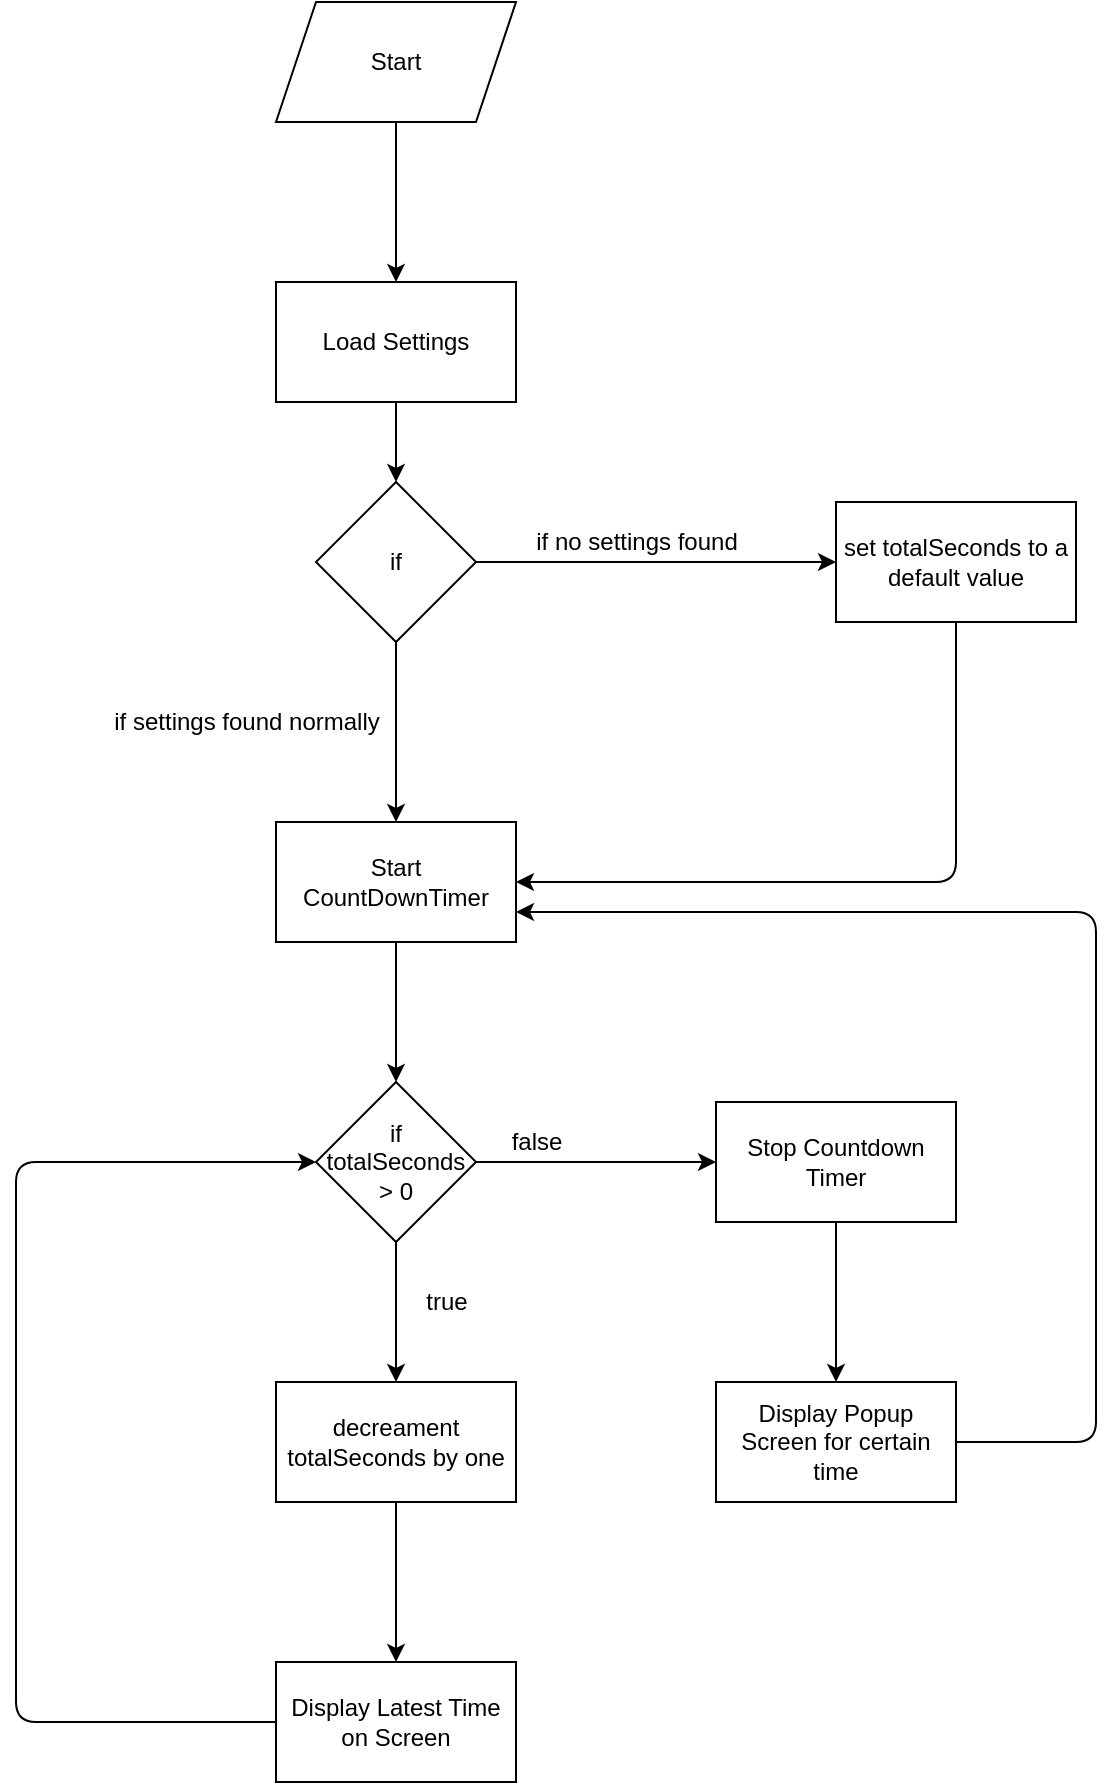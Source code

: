<mxfile>
    <diagram id="OU0m4c5NlsAq6iURH2U5" name="Page-1">
        <mxGraphModel dx="990" dy="566" grid="1" gridSize="10" guides="1" tooltips="1" connect="1" arrows="1" fold="1" page="1" pageScale="1" pageWidth="850" pageHeight="1100" math="0" shadow="0">
            <root>
                <mxCell id="0"/>
                <mxCell id="1" parent="0"/>
                <mxCell id="11" value="" style="edgeStyle=none;html=1;" edge="1" parent="1" source="9" target="10">
                    <mxGeometry relative="1" as="geometry"/>
                </mxCell>
                <mxCell id="9" value="Start" style="shape=parallelogram;perimeter=parallelogramPerimeter;whiteSpace=wrap;html=1;fixedSize=1;" vertex="1" parent="1">
                    <mxGeometry x="360" y="10" width="120" height="60" as="geometry"/>
                </mxCell>
                <mxCell id="13" value="" style="edgeStyle=none;html=1;" edge="1" parent="1" source="10" target="14">
                    <mxGeometry relative="1" as="geometry">
                        <mxPoint x="420" y="290" as="targetPoint"/>
                    </mxGeometry>
                </mxCell>
                <mxCell id="10" value="Load Settings" style="whiteSpace=wrap;html=1;" vertex="1" parent="1">
                    <mxGeometry x="360" y="150" width="120" height="60" as="geometry"/>
                </mxCell>
                <mxCell id="15" style="edgeStyle=none;html=1;" edge="1" parent="1" source="14" target="16">
                    <mxGeometry relative="1" as="geometry">
                        <mxPoint x="590" y="290" as="targetPoint"/>
                    </mxGeometry>
                </mxCell>
                <mxCell id="19" value="" style="edgeStyle=none;html=1;" edge="1" parent="1" source="14" target="18">
                    <mxGeometry relative="1" as="geometry"/>
                </mxCell>
                <mxCell id="14" value="if" style="rhombus;whiteSpace=wrap;html=1;" vertex="1" parent="1">
                    <mxGeometry x="380" y="250" width="80" height="80" as="geometry"/>
                </mxCell>
                <mxCell id="21" style="edgeStyle=none;html=1;entryX=1;entryY=0.5;entryDx=0;entryDy=0;" edge="1" parent="1" source="16" target="18">
                    <mxGeometry relative="1" as="geometry">
                        <Array as="points">
                            <mxPoint x="700" y="450"/>
                        </Array>
                    </mxGeometry>
                </mxCell>
                <mxCell id="16" value="set totalSeconds to a default value" style="rounded=0;whiteSpace=wrap;html=1;" vertex="1" parent="1">
                    <mxGeometry x="640" y="260" width="120" height="60" as="geometry"/>
                </mxCell>
                <mxCell id="17" value="if no settings found" style="text;html=1;align=center;verticalAlign=middle;resizable=0;points=[];autosize=1;strokeColor=none;fillColor=none;" vertex="1" parent="1">
                    <mxGeometry x="480" y="270" width="120" height="20" as="geometry"/>
                </mxCell>
                <mxCell id="23" value="" style="edgeStyle=none;html=1;" edge="1" parent="1" source="18" target="22">
                    <mxGeometry relative="1" as="geometry"/>
                </mxCell>
                <mxCell id="18" value="Start CountDownTimer" style="whiteSpace=wrap;html=1;" vertex="1" parent="1">
                    <mxGeometry x="360" y="420" width="120" height="60" as="geometry"/>
                </mxCell>
                <mxCell id="20" value="if settings found normally" style="text;html=1;align=center;verticalAlign=middle;resizable=0;points=[];autosize=1;strokeColor=none;fillColor=none;" vertex="1" parent="1">
                    <mxGeometry x="270" y="360" width="150" height="20" as="geometry"/>
                </mxCell>
                <mxCell id="24" style="edgeStyle=none;html=1;" edge="1" parent="1" source="22" target="25">
                    <mxGeometry relative="1" as="geometry">
                        <mxPoint x="420" y="730" as="targetPoint"/>
                    </mxGeometry>
                </mxCell>
                <mxCell id="31" value="" style="edgeStyle=none;html=1;" edge="1" parent="1" source="22" target="30">
                    <mxGeometry relative="1" as="geometry"/>
                </mxCell>
                <mxCell id="22" value="if totalSeconds &amp;gt; 0" style="rhombus;whiteSpace=wrap;html=1;" vertex="1" parent="1">
                    <mxGeometry x="380" y="550" width="80" height="80" as="geometry"/>
                </mxCell>
                <mxCell id="27" value="" style="edgeStyle=none;html=1;" edge="1" parent="1" source="25" target="26">
                    <mxGeometry relative="1" as="geometry"/>
                </mxCell>
                <mxCell id="25" value="decreament totalSeconds by one" style="rounded=0;whiteSpace=wrap;html=1;" vertex="1" parent="1">
                    <mxGeometry x="360" y="700" width="120" height="60" as="geometry"/>
                </mxCell>
                <mxCell id="28" style="edgeStyle=none;html=1;entryX=0;entryY=0.5;entryDx=0;entryDy=0;" edge="1" parent="1" source="26" target="22">
                    <mxGeometry relative="1" as="geometry">
                        <Array as="points">
                            <mxPoint x="230" y="870"/>
                            <mxPoint x="230" y="590"/>
                        </Array>
                    </mxGeometry>
                </mxCell>
                <mxCell id="26" value="Display Latest Time on Screen" style="whiteSpace=wrap;html=1;rounded=0;" vertex="1" parent="1">
                    <mxGeometry x="360" y="840" width="120" height="60" as="geometry"/>
                </mxCell>
                <mxCell id="29" value="true" style="text;html=1;align=center;verticalAlign=middle;resizable=0;points=[];autosize=1;strokeColor=none;fillColor=none;" vertex="1" parent="1">
                    <mxGeometry x="425" y="650" width="40" height="20" as="geometry"/>
                </mxCell>
                <mxCell id="33" value="" style="edgeStyle=none;html=1;" edge="1" parent="1" source="30" target="32">
                    <mxGeometry relative="1" as="geometry"/>
                </mxCell>
                <mxCell id="30" value="Stop Countdown Timer" style="whiteSpace=wrap;html=1;" vertex="1" parent="1">
                    <mxGeometry x="580" y="560" width="120" height="60" as="geometry"/>
                </mxCell>
                <mxCell id="34" style="edgeStyle=none;html=1;entryX=1;entryY=0.75;entryDx=0;entryDy=0;" edge="1" parent="1" source="32" target="18">
                    <mxGeometry relative="1" as="geometry">
                        <Array as="points">
                            <mxPoint x="770" y="730"/>
                            <mxPoint x="770" y="465"/>
                        </Array>
                    </mxGeometry>
                </mxCell>
                <mxCell id="32" value="Display Popup Screen for certain time" style="whiteSpace=wrap;html=1;" vertex="1" parent="1">
                    <mxGeometry x="580" y="700" width="120" height="60" as="geometry"/>
                </mxCell>
                <mxCell id="35" value="false" style="text;html=1;align=center;verticalAlign=middle;resizable=0;points=[];autosize=1;strokeColor=none;fillColor=none;" vertex="1" parent="1">
                    <mxGeometry x="470" y="570" width="40" height="20" as="geometry"/>
                </mxCell>
            </root>
        </mxGraphModel>
    </diagram>
</mxfile>